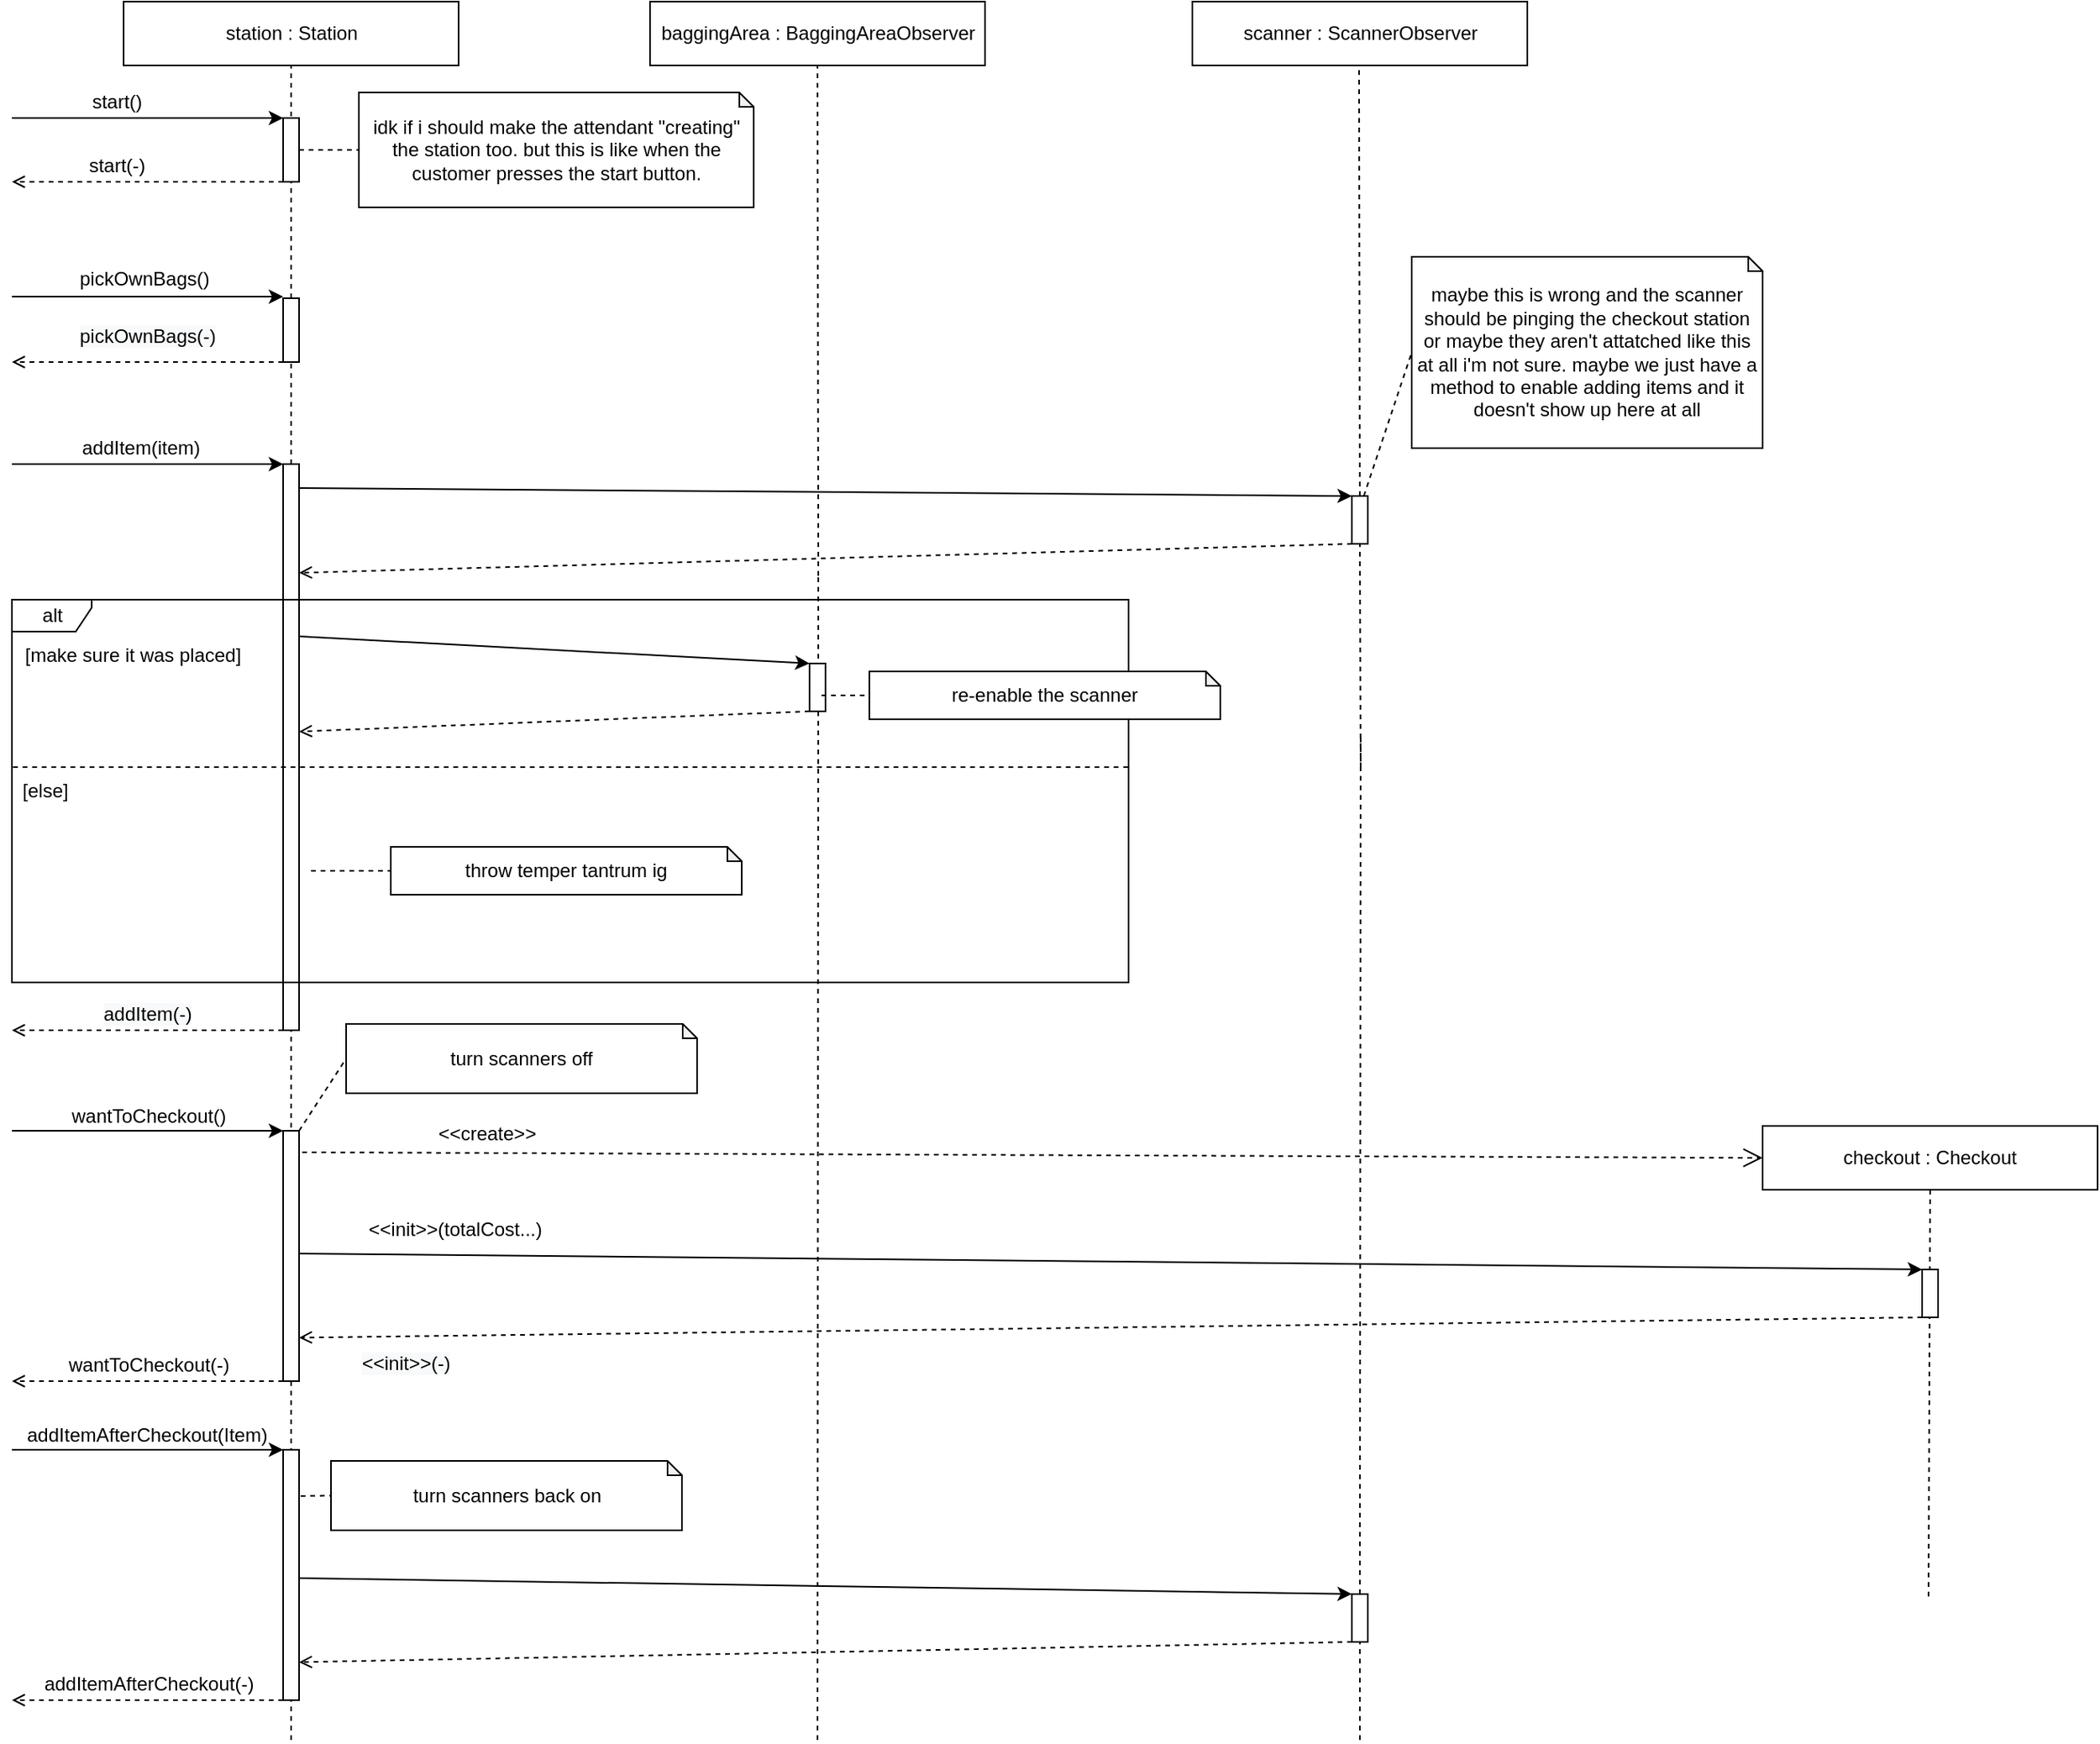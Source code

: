 <mxfile version="17.4.0" type="github">
  <diagram id="SzIIIwTz9_0IULNyHD_M" name="SeqMain">
    <mxGraphModel dx="1117" dy="669" grid="1" gridSize="10" guides="1" tooltips="1" connect="1" arrows="1" fold="1" page="1" pageScale="1" pageWidth="827" pageHeight="1169" math="0" shadow="0">
      <root>
        <mxCell id="0" />
        <mxCell id="1" parent="0" />
        <mxCell id="NJJAi4dCgEG1k59DRrJl-85" value="" style="endArrow=none;dashed=1;html=1;rounded=0;entryX=0.5;entryY=1;entryDx=0;entryDy=0;startArrow=none;" edge="1" parent="1" target="NJJAi4dCgEG1k59DRrJl-76">
          <mxGeometry width="50" height="50" relative="1" as="geometry">
            <mxPoint x="1334" y="1040" as="sourcePoint" />
            <mxPoint x="1334.29" y="80" as="targetPoint" />
          </mxGeometry>
        </mxCell>
        <mxCell id="NJJAi4dCgEG1k59DRrJl-1" value="station : Station" style="rounded=0;whiteSpace=wrap;html=1;" vertex="1" parent="1">
          <mxGeometry x="202.5" y="40" width="210" height="40" as="geometry" />
        </mxCell>
        <mxCell id="NJJAi4dCgEG1k59DRrJl-2" value="baggingArea : BaggingAreaObserver" style="rounded=0;whiteSpace=wrap;html=1;" vertex="1" parent="1">
          <mxGeometry x="532.5" y="40" width="210" height="40" as="geometry" />
        </mxCell>
        <mxCell id="NJJAi4dCgEG1k59DRrJl-3" value="" style="endArrow=none;dashed=1;html=1;rounded=0;entryX=0.5;entryY=1;entryDx=0;entryDy=0;startArrow=none;" edge="1" parent="1" source="NJJAi4dCgEG1k59DRrJl-71" target="NJJAi4dCgEG1k59DRrJl-1">
          <mxGeometry width="50" height="50" relative="1" as="geometry">
            <mxPoint x="307.5" y="410" as="sourcePoint" />
            <mxPoint x="482.5" y="170" as="targetPoint" />
          </mxGeometry>
        </mxCell>
        <mxCell id="NJJAi4dCgEG1k59DRrJl-4" value="" style="endArrow=none;dashed=1;html=1;rounded=0;entryX=0.5;entryY=1;entryDx=0;entryDy=0;startArrow=none;" edge="1" parent="1" target="NJJAi4dCgEG1k59DRrJl-2">
          <mxGeometry width="50" height="50" relative="1" as="geometry">
            <mxPoint x="638" y="400" as="sourcePoint" />
            <mxPoint x="637" y="120" as="targetPoint" />
          </mxGeometry>
        </mxCell>
        <mxCell id="NJJAi4dCgEG1k59DRrJl-5" value="" style="rounded=0;whiteSpace=wrap;html=1;" vertex="1" parent="1">
          <mxGeometry x="302.5" y="113" width="10" height="40" as="geometry" />
        </mxCell>
        <mxCell id="NJJAi4dCgEG1k59DRrJl-6" value="" style="endArrow=classic;html=1;rounded=0;entryX=0;entryY=0;entryDx=0;entryDy=0;" edge="1" parent="1" target="NJJAi4dCgEG1k59DRrJl-5">
          <mxGeometry width="50" height="50" relative="1" as="geometry">
            <mxPoint x="132.5" y="113" as="sourcePoint" />
            <mxPoint x="482.5" y="183" as="targetPoint" />
          </mxGeometry>
        </mxCell>
        <mxCell id="NJJAi4dCgEG1k59DRrJl-8" value="idk if i should make the attendant &quot;creating&quot; the station too. but this is like when the customer presses the start button." style="shape=note;whiteSpace=wrap;html=1;backgroundOutline=1;darkOpacity=0.05;size=9;" vertex="1" parent="1">
          <mxGeometry x="350" y="97" width="247.5" height="72" as="geometry" />
        </mxCell>
        <mxCell id="NJJAi4dCgEG1k59DRrJl-9" value="" style="endArrow=none;dashed=1;html=1;rounded=0;entryX=0;entryY=0.5;entryDx=0;entryDy=0;entryPerimeter=0;" edge="1" parent="1" target="NJJAi4dCgEG1k59DRrJl-8">
          <mxGeometry width="50" height="50" relative="1" as="geometry">
            <mxPoint x="312.5" y="133" as="sourcePoint" />
            <mxPoint x="482.5" y="198" as="targetPoint" />
          </mxGeometry>
        </mxCell>
        <mxCell id="NJJAi4dCgEG1k59DRrJl-10" value="" style="endArrow=open;html=1;rounded=0;exitX=0;exitY=1;exitDx=0;exitDy=0;dashed=1;endFill=0;" edge="1" parent="1" source="NJJAi4dCgEG1k59DRrJl-5">
          <mxGeometry width="50" height="50" relative="1" as="geometry">
            <mxPoint x="432.5" y="233" as="sourcePoint" />
            <mxPoint x="132.5" y="153" as="targetPoint" />
          </mxGeometry>
        </mxCell>
        <mxCell id="NJJAi4dCgEG1k59DRrJl-12" value="" style="rounded=0;whiteSpace=wrap;html=1;" vertex="1" parent="1">
          <mxGeometry x="302.5" y="330" width="10" height="355" as="geometry" />
        </mxCell>
        <mxCell id="NJJAi4dCgEG1k59DRrJl-13" value="" style="endArrow=none;dashed=1;html=1;rounded=0;entryX=0.5;entryY=1;entryDx=0;entryDy=0;" edge="1" parent="1" target="NJJAi4dCgEG1k59DRrJl-12">
          <mxGeometry width="50" height="50" relative="1" as="geometry">
            <mxPoint x="307.5" y="1130" as="sourcePoint" />
            <mxPoint x="307.5" y="80" as="targetPoint" />
          </mxGeometry>
        </mxCell>
        <mxCell id="NJJAi4dCgEG1k59DRrJl-14" value="" style="endArrow=classic;html=1;rounded=0;" edge="1" parent="1">
          <mxGeometry width="50" height="50" relative="1" as="geometry">
            <mxPoint x="132.5" y="330" as="sourcePoint" />
            <mxPoint x="302.5" y="330" as="targetPoint" />
          </mxGeometry>
        </mxCell>
        <mxCell id="NJJAi4dCgEG1k59DRrJl-16" value="" style="endArrow=none;dashed=1;html=1;rounded=0;" edge="1" parent="1">
          <mxGeometry width="50" height="50" relative="1" as="geometry">
            <mxPoint x="637.5" y="1130" as="sourcePoint" />
            <mxPoint x="638" y="400" as="targetPoint" />
          </mxGeometry>
        </mxCell>
        <mxCell id="NJJAi4dCgEG1k59DRrJl-17" value="addItem(item)" style="text;html=1;align=center;verticalAlign=middle;resizable=0;points=[];autosize=1;strokeColor=none;fillColor=none;" vertex="1" parent="1">
          <mxGeometry x="167.5" y="310" width="90" height="20" as="geometry" />
        </mxCell>
        <mxCell id="NJJAi4dCgEG1k59DRrJl-18" value="" style="endArrow=classic;html=1;rounded=0;entryX=0;entryY=0;entryDx=0;entryDy=0;" edge="1" parent="1" target="NJJAi4dCgEG1k59DRrJl-15">
          <mxGeometry width="50" height="50" relative="1" as="geometry">
            <mxPoint x="312.5" y="345" as="sourcePoint" />
            <mxPoint x="632.5" y="350" as="targetPoint" />
          </mxGeometry>
        </mxCell>
        <mxCell id="NJJAi4dCgEG1k59DRrJl-20" value="" style="endArrow=open;html=1;rounded=0;exitX=0;exitY=1;exitDx=0;exitDy=0;dashed=1;endFill=0;entryX=1;entryY=0.192;entryDx=0;entryDy=0;entryPerimeter=0;" edge="1" parent="1" source="NJJAi4dCgEG1k59DRrJl-15" target="NJJAi4dCgEG1k59DRrJl-12">
          <mxGeometry width="50" height="50" relative="1" as="geometry">
            <mxPoint x="612.5" y="395" as="sourcePoint" />
            <mxPoint x="462.5" y="395" as="targetPoint" />
          </mxGeometry>
        </mxCell>
        <mxCell id="NJJAi4dCgEG1k59DRrJl-22" value="alt" style="shape=umlFrame;whiteSpace=wrap;html=1;width=50;height=20;" vertex="1" parent="1">
          <mxGeometry x="132.5" y="415" width="700" height="240" as="geometry" />
        </mxCell>
        <mxCell id="NJJAi4dCgEG1k59DRrJl-23" value="[make sure it was placed]" style="text;html=1;align=center;verticalAlign=middle;resizable=0;points=[];autosize=1;strokeColor=none;fillColor=none;" vertex="1" parent="1">
          <mxGeometry x="132.5" y="440" width="150" height="20" as="geometry" />
        </mxCell>
        <mxCell id="NJJAi4dCgEG1k59DRrJl-24" value="" style="endArrow=none;dashed=1;html=1;dashPattern=1 3;strokeWidth=2;rounded=0;" edge="1" parent="1" source="NJJAi4dCgEG1k59DRrJl-22">
          <mxGeometry width="50" height="50" relative="1" as="geometry">
            <mxPoint x="412.5" y="465" as="sourcePoint" />
            <mxPoint x="462.5" y="415" as="targetPoint" />
          </mxGeometry>
        </mxCell>
        <mxCell id="NJJAi4dCgEG1k59DRrJl-25" value="" style="endArrow=none;dashed=1;html=1;rounded=0;entryX=1.001;entryY=0.5;entryDx=0;entryDy=0;entryPerimeter=0;exitX=0.001;exitY=0.5;exitDx=0;exitDy=0;exitPerimeter=0;" edge="1" parent="1">
          <mxGeometry width="50" height="50" relative="1" as="geometry">
            <mxPoint x="133.2" y="520" as="sourcePoint" />
            <mxPoint x="833.2" y="520" as="targetPoint" />
          </mxGeometry>
        </mxCell>
        <mxCell id="NJJAi4dCgEG1k59DRrJl-26" value="" style="endArrow=classic;html=1;rounded=0;entryX=0;entryY=0;entryDx=0;entryDy=0;" edge="1" parent="1" target="NJJAi4dCgEG1k59DRrJl-34">
          <mxGeometry width="50" height="50" relative="1" as="geometry">
            <mxPoint x="312.5" y="438" as="sourcePoint" />
            <mxPoint x="977.5" y="455" as="targetPoint" />
          </mxGeometry>
        </mxCell>
        <mxCell id="NJJAi4dCgEG1k59DRrJl-27" value="scanner : ScannerObserver" style="rounded=0;whiteSpace=wrap;html=1;" vertex="1" parent="1">
          <mxGeometry x="872.5" y="40" width="210" height="40" as="geometry" />
        </mxCell>
        <mxCell id="NJJAi4dCgEG1k59DRrJl-28" value="" style="endArrow=none;dashed=1;html=1;rounded=0;entryX=0.5;entryY=1;entryDx=0;entryDy=0;startArrow=none;" edge="1" parent="1" source="NJJAi4dCgEG1k59DRrJl-15">
          <mxGeometry width="50" height="50" relative="1" as="geometry">
            <mxPoint x="977" y="430" as="sourcePoint" />
            <mxPoint x="977.0" y="80" as="targetPoint" />
          </mxGeometry>
        </mxCell>
        <mxCell id="NJJAi4dCgEG1k59DRrJl-29" value="" style="endArrow=open;html=1;rounded=0;dashed=1;endFill=0;entryX=1;entryY=0.222;entryDx=0;entryDy=0;entryPerimeter=0;exitX=0;exitY=1;exitDx=0;exitDy=0;" edge="1" parent="1" source="NJJAi4dCgEG1k59DRrJl-34">
          <mxGeometry width="50" height="50" relative="1" as="geometry">
            <mxPoint x="972.5" y="485" as="sourcePoint" />
            <mxPoint x="312.5" y="497.71" as="targetPoint" />
          </mxGeometry>
        </mxCell>
        <mxCell id="NJJAi4dCgEG1k59DRrJl-34" value="" style="rounded=0;whiteSpace=wrap;html=1;" vertex="1" parent="1">
          <mxGeometry x="632.5" y="455" width="10" height="30" as="geometry" />
        </mxCell>
        <mxCell id="NJJAi4dCgEG1k59DRrJl-35" value="" style="endArrow=none;dashed=1;html=1;rounded=0;startArrow=none;" edge="1" parent="1" source="NJJAi4dCgEG1k59DRrJl-65">
          <mxGeometry width="50" height="50" relative="1" as="geometry">
            <mxPoint x="977.5" y="1130" as="sourcePoint" />
            <mxPoint x="978" y="500" as="targetPoint" />
          </mxGeometry>
        </mxCell>
        <mxCell id="NJJAi4dCgEG1k59DRrJl-39" value="" style="rounded=0;whiteSpace=wrap;html=1;" vertex="1" parent="1">
          <mxGeometry x="302.5" y="748" width="10" height="157" as="geometry" />
        </mxCell>
        <mxCell id="NJJAi4dCgEG1k59DRrJl-40" value="" style="endArrow=open;html=1;rounded=0;exitX=0;exitY=1;exitDx=0;exitDy=0;dashed=1;endFill=0;" edge="1" parent="1">
          <mxGeometry width="50" height="50" relative="1" as="geometry">
            <mxPoint x="302.5" y="685" as="sourcePoint" />
            <mxPoint x="132.5" y="685" as="targetPoint" />
          </mxGeometry>
        </mxCell>
        <mxCell id="NJJAi4dCgEG1k59DRrJl-41" value="&lt;span style=&quot;color: rgb(0 , 0 , 0) ; font-family: &amp;#34;helvetica&amp;#34; ; font-size: 12px ; font-style: normal ; font-weight: 400 ; letter-spacing: normal ; text-align: center ; text-indent: 0px ; text-transform: none ; word-spacing: 0px ; background-color: rgb(248 , 249 , 250) ; display: inline ; float: none&quot;&gt;addItem(-)&lt;/span&gt;" style="text;whiteSpace=wrap;html=1;" vertex="1" parent="1">
          <mxGeometry x="187.5" y="661" width="50" height="20" as="geometry" />
        </mxCell>
        <mxCell id="NJJAi4dCgEG1k59DRrJl-42" value="" style="endArrow=classic;html=1;rounded=0;" edge="1" parent="1">
          <mxGeometry width="50" height="50" relative="1" as="geometry">
            <mxPoint x="132.5" y="748" as="sourcePoint" />
            <mxPoint x="302.5" y="748" as="targetPoint" />
          </mxGeometry>
        </mxCell>
        <mxCell id="NJJAi4dCgEG1k59DRrJl-43" value="wantToCheckout()" style="text;whiteSpace=wrap;html=1;" vertex="1" parent="1">
          <mxGeometry x="167.5" y="725" width="90" height="20" as="geometry" />
        </mxCell>
        <mxCell id="NJJAi4dCgEG1k59DRrJl-44" value="" style="endArrow=open;html=1;rounded=0;exitX=0;exitY=1;exitDx=0;exitDy=0;dashed=1;endFill=0;" edge="1" parent="1">
          <mxGeometry width="50" height="50" relative="1" as="geometry">
            <mxPoint x="302.5" y="905" as="sourcePoint" />
            <mxPoint x="132.5" y="905" as="targetPoint" />
          </mxGeometry>
        </mxCell>
        <mxCell id="NJJAi4dCgEG1k59DRrJl-45" value="&lt;span style=&quot;text-align: left&quot;&gt;wantToCheckout(-)&lt;/span&gt;" style="text;html=1;align=center;verticalAlign=middle;resizable=0;points=[];autosize=1;strokeColor=none;fillColor=none;" vertex="1" parent="1">
          <mxGeometry x="157.5" y="885" width="120" height="20" as="geometry" />
        </mxCell>
        <mxCell id="NJJAi4dCgEG1k59DRrJl-47" value="" style="endArrow=open;dashed=1;html=1;rounded=0;entryX=0;entryY=0.5;entryDx=0;entryDy=0;exitX=1.193;exitY=0.086;exitDx=0;exitDy=0;exitPerimeter=0;endFill=0;startSize=9;endSize=10;" edge="1" parent="1" source="NJJAi4dCgEG1k59DRrJl-39" target="NJJAi4dCgEG1k59DRrJl-76">
          <mxGeometry width="50" height="50" relative="1" as="geometry">
            <mxPoint x="312.5" y="785" as="sourcePoint" />
            <mxPoint x="332.5" y="780" as="targetPoint" />
          </mxGeometry>
        </mxCell>
        <mxCell id="NJJAi4dCgEG1k59DRrJl-49" value="" style="endArrow=classic;html=1;rounded=0;entryX=0;entryY=0;entryDx=0;entryDy=0;" edge="1" parent="1" target="NJJAi4dCgEG1k59DRrJl-50">
          <mxGeometry width="50" height="50" relative="1" as="geometry">
            <mxPoint x="312.5" y="825" as="sourcePoint" />
            <mxPoint x="632.5" y="835" as="targetPoint" />
          </mxGeometry>
        </mxCell>
        <mxCell id="NJJAi4dCgEG1k59DRrJl-51" value="" style="endArrow=open;html=1;rounded=0;exitX=0;exitY=1;exitDx=0;exitDy=0;dashed=1;endFill=0;entryX=1;entryY=0.222;entryDx=0;entryDy=0;entryPerimeter=0;" edge="1" parent="1" source="NJJAi4dCgEG1k59DRrJl-50">
          <mxGeometry width="50" height="50" relative="1" as="geometry">
            <mxPoint x="632.5" y="865" as="sourcePoint" />
            <mxPoint x="312.5" y="877.71" as="targetPoint" />
          </mxGeometry>
        </mxCell>
        <mxCell id="NJJAi4dCgEG1k59DRrJl-53" value="re-enable the scanner" style="shape=note;whiteSpace=wrap;html=1;backgroundOutline=1;darkOpacity=0.05;size=9;" vertex="1" parent="1">
          <mxGeometry x="670" y="460" width="220" height="30" as="geometry" />
        </mxCell>
        <mxCell id="NJJAi4dCgEG1k59DRrJl-54" value="" style="endArrow=none;dashed=1;html=1;rounded=0;entryX=0;entryY=0.5;entryDx=0;entryDy=0;entryPerimeter=0;" edge="1" parent="1" target="NJJAi4dCgEG1k59DRrJl-53">
          <mxGeometry width="50" height="50" relative="1" as="geometry">
            <mxPoint x="640" y="475" as="sourcePoint" />
            <mxPoint x="482.5" y="619" as="targetPoint" />
          </mxGeometry>
        </mxCell>
        <mxCell id="NJJAi4dCgEG1k59DRrJl-55" value="[else]" style="text;html=1;align=center;verticalAlign=middle;resizable=0;points=[];autosize=1;strokeColor=none;fillColor=none;" vertex="1" parent="1">
          <mxGeometry x="132.5" y="525" width="40" height="20" as="geometry" />
        </mxCell>
        <mxCell id="NJJAi4dCgEG1k59DRrJl-56" value="" style="rounded=0;whiteSpace=wrap;html=1;" vertex="1" parent="1">
          <mxGeometry x="302.5" y="948" width="10" height="157" as="geometry" />
        </mxCell>
        <mxCell id="NJJAi4dCgEG1k59DRrJl-57" value="" style="endArrow=classic;html=1;rounded=0;" edge="1" parent="1">
          <mxGeometry width="50" height="50" relative="1" as="geometry">
            <mxPoint x="132.5" y="948" as="sourcePoint" />
            <mxPoint x="302.5" y="948" as="targetPoint" />
          </mxGeometry>
        </mxCell>
        <mxCell id="NJJAi4dCgEG1k59DRrJl-58" value="addItemAfterCheckout(Item)" style="text;whiteSpace=wrap;html=1;" vertex="1" parent="1">
          <mxGeometry x="140" y="925" width="155" height="20" as="geometry" />
        </mxCell>
        <mxCell id="NJJAi4dCgEG1k59DRrJl-59" value="" style="endArrow=open;html=1;rounded=0;exitX=0;exitY=1;exitDx=0;exitDy=0;dashed=1;endFill=0;" edge="1" parent="1">
          <mxGeometry width="50" height="50" relative="1" as="geometry">
            <mxPoint x="302.5" y="1105" as="sourcePoint" />
            <mxPoint x="132.5" y="1105" as="targetPoint" />
          </mxGeometry>
        </mxCell>
        <mxCell id="NJJAi4dCgEG1k59DRrJl-60" value="&lt;span style=&quot;text-align: left&quot;&gt;addItemAfterCheckout(-)&lt;/span&gt;" style="text;html=1;align=center;verticalAlign=middle;resizable=0;points=[];autosize=1;strokeColor=none;fillColor=none;" vertex="1" parent="1">
          <mxGeometry x="142.5" y="1085" width="150" height="20" as="geometry" />
        </mxCell>
        <mxCell id="NJJAi4dCgEG1k59DRrJl-61" value="turn scanners back on" style="shape=note;whiteSpace=wrap;html=1;backgroundOutline=1;darkOpacity=0.05;size=9;" vertex="1" parent="1">
          <mxGeometry x="332.5" y="955" width="220" height="43.5" as="geometry" />
        </mxCell>
        <mxCell id="NJJAi4dCgEG1k59DRrJl-62" value="" style="endArrow=none;dashed=1;html=1;rounded=0;entryX=0;entryY=0.5;entryDx=0;entryDy=0;entryPerimeter=0;" edge="1" parent="1" target="NJJAi4dCgEG1k59DRrJl-61">
          <mxGeometry width="50" height="50" relative="1" as="geometry">
            <mxPoint x="313.5" y="977" as="sourcePoint" />
            <mxPoint x="482.5" y="1048.5" as="targetPoint" />
          </mxGeometry>
        </mxCell>
        <mxCell id="NJJAi4dCgEG1k59DRrJl-64" value="" style="endArrow=classic;html=1;rounded=0;entryX=0;entryY=0;entryDx=0;entryDy=0;" edge="1" parent="1" target="NJJAi4dCgEG1k59DRrJl-65">
          <mxGeometry width="50" height="50" relative="1" as="geometry">
            <mxPoint x="312.5" y="1028.5" as="sourcePoint" />
            <mxPoint x="632.5" y="1038.5" as="targetPoint" />
          </mxGeometry>
        </mxCell>
        <mxCell id="NJJAi4dCgEG1k59DRrJl-66" value="" style="endArrow=open;html=1;rounded=0;exitX=0;exitY=1;exitDx=0;exitDy=0;dashed=1;endFill=0;entryX=1;entryY=0.222;entryDx=0;entryDy=0;entryPerimeter=0;" edge="1" parent="1" source="NJJAi4dCgEG1k59DRrJl-65">
          <mxGeometry width="50" height="50" relative="1" as="geometry">
            <mxPoint x="632.5" y="1068.5" as="sourcePoint" />
            <mxPoint x="312.5" y="1081.21" as="targetPoint" />
          </mxGeometry>
        </mxCell>
        <mxCell id="NJJAi4dCgEG1k59DRrJl-68" value="pickOwnBags()" style="text;whiteSpace=wrap;html=1;" vertex="1" parent="1">
          <mxGeometry x="172.5" y="200" width="70" height="20" as="geometry" />
        </mxCell>
        <mxCell id="NJJAi4dCgEG1k59DRrJl-69" value="" style="endArrow=classic;html=1;rounded=0;" edge="1" parent="1">
          <mxGeometry width="50" height="50" relative="1" as="geometry">
            <mxPoint x="132.5" y="225" as="sourcePoint" />
            <mxPoint x="302.5" y="225" as="targetPoint" />
          </mxGeometry>
        </mxCell>
        <mxCell id="NJJAi4dCgEG1k59DRrJl-70" value="" style="endArrow=open;html=1;rounded=0;exitX=0;exitY=1;exitDx=0;exitDy=0;dashed=1;endFill=0;" edge="1" parent="1">
          <mxGeometry width="50" height="50" relative="1" as="geometry">
            <mxPoint x="302.5" y="266.0" as="sourcePoint" />
            <mxPoint x="132.5" y="266.0" as="targetPoint" />
          </mxGeometry>
        </mxCell>
        <mxCell id="NJJAi4dCgEG1k59DRrJl-71" value="" style="rounded=0;whiteSpace=wrap;html=1;" vertex="1" parent="1">
          <mxGeometry x="302.5" y="226" width="10" height="40" as="geometry" />
        </mxCell>
        <mxCell id="NJJAi4dCgEG1k59DRrJl-72" value="" style="endArrow=none;dashed=1;html=1;rounded=0;entryX=0.5;entryY=1;entryDx=0;entryDy=0;startArrow=none;" edge="1" parent="1" source="NJJAi4dCgEG1k59DRrJl-12" target="NJJAi4dCgEG1k59DRrJl-71">
          <mxGeometry width="50" height="50" relative="1" as="geometry">
            <mxPoint x="307.5" y="330" as="sourcePoint" />
            <mxPoint x="307.5" y="80" as="targetPoint" />
          </mxGeometry>
        </mxCell>
        <mxCell id="NJJAi4dCgEG1k59DRrJl-73" value="&lt;span style=&quot;color: rgb(0 , 0 , 0) ; font-family: &amp;#34;helvetica&amp;#34; ; font-size: 12px ; font-style: normal ; font-weight: 400 ; letter-spacing: normal ; text-align: center ; text-indent: 0px ; text-transform: none ; word-spacing: 0px ; background-color: rgb(248 , 249 , 250) ; display: inline ; float: none&quot;&gt;&lt;span style=&quot;font-family: &amp;#34;helvetica&amp;#34; ; text-align: left&quot;&gt;pickOwnBags(-)&lt;/span&gt;&lt;/span&gt;" style="text;whiteSpace=wrap;html=1;" vertex="1" parent="1">
          <mxGeometry x="172.5" y="236" width="115" height="30" as="geometry" />
        </mxCell>
        <mxCell id="NJJAi4dCgEG1k59DRrJl-76" value="checkout : Checkout" style="rounded=0;whiteSpace=wrap;html=1;" vertex="1" parent="1">
          <mxGeometry x="1230" y="745" width="210" height="40" as="geometry" />
        </mxCell>
        <mxCell id="NJJAi4dCgEG1k59DRrJl-15" value="" style="rounded=0;whiteSpace=wrap;html=1;" vertex="1" parent="1">
          <mxGeometry x="972.5" y="350" width="10" height="30" as="geometry" />
        </mxCell>
        <mxCell id="NJJAi4dCgEG1k59DRrJl-79" value="" style="endArrow=none;dashed=1;html=1;rounded=0;entryX=0.5;entryY=1;entryDx=0;entryDy=0;startArrow=none;" edge="1" parent="1" target="NJJAi4dCgEG1k59DRrJl-15">
          <mxGeometry width="50" height="50" relative="1" as="geometry">
            <mxPoint x="978" y="520" as="sourcePoint" />
            <mxPoint x="977.0" y="80" as="targetPoint" />
          </mxGeometry>
        </mxCell>
        <mxCell id="NJJAi4dCgEG1k59DRrJl-80" value="start()" style="text;html=1;align=center;verticalAlign=middle;resizable=0;points=[];autosize=1;strokeColor=none;fillColor=none;" vertex="1" parent="1">
          <mxGeometry x="172.5" y="93" width="50" height="20" as="geometry" />
        </mxCell>
        <mxCell id="NJJAi4dCgEG1k59DRrJl-81" value="start(-)" style="text;html=1;align=center;verticalAlign=middle;resizable=0;points=[];autosize=1;strokeColor=none;fillColor=none;" vertex="1" parent="1">
          <mxGeometry x="172.5" y="133" width="50" height="20" as="geometry" />
        </mxCell>
        <mxCell id="NJJAi4dCgEG1k59DRrJl-83" value="throw temper tantrum ig" style="shape=note;whiteSpace=wrap;html=1;backgroundOutline=1;darkOpacity=0.05;size=9;" vertex="1" parent="1">
          <mxGeometry x="370" y="570" width="220" height="30" as="geometry" />
        </mxCell>
        <mxCell id="NJJAi4dCgEG1k59DRrJl-84" value="" style="endArrow=none;dashed=1;html=1;rounded=0;entryX=0;entryY=0.5;entryDx=0;entryDy=0;entryPerimeter=0;" edge="1" parent="1" target="NJJAi4dCgEG1k59DRrJl-83">
          <mxGeometry width="50" height="50" relative="1" as="geometry">
            <mxPoint x="320" y="585" as="sourcePoint" />
            <mxPoint x="680" y="485" as="targetPoint" />
          </mxGeometry>
        </mxCell>
        <mxCell id="NJJAi4dCgEG1k59DRrJl-50" value="" style="rounded=0;whiteSpace=wrap;html=1;" vertex="1" parent="1">
          <mxGeometry x="1330" y="835" width="10" height="30" as="geometry" />
        </mxCell>
        <mxCell id="NJJAi4dCgEG1k59DRrJl-89" value="&amp;lt;&amp;lt;create&amp;gt;&amp;gt;" style="text;html=1;align=center;verticalAlign=middle;resizable=0;points=[];autosize=1;strokeColor=none;fillColor=none;" vertex="1" parent="1">
          <mxGeometry x="390" y="740" width="80" height="20" as="geometry" />
        </mxCell>
        <mxCell id="NJJAi4dCgEG1k59DRrJl-91" value="&amp;lt;&amp;lt;init&amp;gt;&amp;gt;(totalCost...)" style="text;html=1;align=center;verticalAlign=middle;resizable=0;points=[];autosize=1;strokeColor=none;fillColor=none;" vertex="1" parent="1">
          <mxGeometry x="350" y="800" width="120" height="20" as="geometry" />
        </mxCell>
        <mxCell id="NJJAi4dCgEG1k59DRrJl-92" value="&lt;span style=&quot;color: rgb(0 , 0 , 0) ; font-family: &amp;#34;helvetica&amp;#34; ; font-size: 12px ; font-style: normal ; font-weight: 400 ; letter-spacing: normal ; text-align: center ; text-indent: 0px ; text-transform: none ; word-spacing: 0px ; background-color: rgb(248 , 249 , 250) ; display: inline ; float: none&quot;&gt;&amp;lt;&amp;lt;init&amp;gt;&amp;gt;(-)&lt;/span&gt;" style="text;whiteSpace=wrap;html=1;" vertex="1" parent="1">
          <mxGeometry x="350" y="880" width="130" height="30" as="geometry" />
        </mxCell>
        <mxCell id="NJJAi4dCgEG1k59DRrJl-65" value="" style="rounded=0;whiteSpace=wrap;html=1;" vertex="1" parent="1">
          <mxGeometry x="972.5" y="1038.5" width="10" height="30" as="geometry" />
        </mxCell>
        <mxCell id="NJJAi4dCgEG1k59DRrJl-93" value="" style="endArrow=none;dashed=1;html=1;rounded=0;startArrow=none;" edge="1" parent="1" target="NJJAi4dCgEG1k59DRrJl-65">
          <mxGeometry width="50" height="50" relative="1" as="geometry">
            <mxPoint x="977.5" y="1130" as="sourcePoint" />
            <mxPoint x="978" y="500" as="targetPoint" />
          </mxGeometry>
        </mxCell>
        <mxCell id="NJJAi4dCgEG1k59DRrJl-94" value="turn scanners off" style="shape=note;whiteSpace=wrap;html=1;backgroundOutline=1;darkOpacity=0.05;size=9;" vertex="1" parent="1">
          <mxGeometry x="342" y="681" width="220" height="43.5" as="geometry" />
        </mxCell>
        <mxCell id="NJJAi4dCgEG1k59DRrJl-95" value="" style="endArrow=none;dashed=1;html=1;rounded=0;entryX=0;entryY=0.5;entryDx=0;entryDy=0;entryPerimeter=0;exitX=1;exitY=0;exitDx=0;exitDy=0;" edge="1" parent="1" target="NJJAi4dCgEG1k59DRrJl-94" source="NJJAi4dCgEG1k59DRrJl-39">
          <mxGeometry width="50" height="50" relative="1" as="geometry">
            <mxPoint x="323" y="703.0" as="sourcePoint" />
            <mxPoint x="492" y="774.5" as="targetPoint" />
          </mxGeometry>
        </mxCell>
        <mxCell id="NJJAi4dCgEG1k59DRrJl-96" value="maybe this is wrong and the scanner should be pinging the checkout station or maybe they aren&#39;t attatched like this at all i&#39;m not sure. maybe we just have a method to enable adding items and it doesn&#39;t show up here at all" style="shape=note;whiteSpace=wrap;html=1;backgroundOutline=1;darkOpacity=0.05;size=9;" vertex="1" parent="1">
          <mxGeometry x="1010" y="200" width="220" height="120" as="geometry" />
        </mxCell>
        <mxCell id="NJJAi4dCgEG1k59DRrJl-97" value="" style="endArrow=none;dashed=1;html=1;rounded=0;entryX=0;entryY=0.5;entryDx=0;entryDy=0;entryPerimeter=0;exitX=0.75;exitY=0;exitDx=0;exitDy=0;" edge="1" parent="1" source="NJJAi4dCgEG1k59DRrJl-15" target="NJJAi4dCgEG1k59DRrJl-96">
          <mxGeometry width="50" height="50" relative="1" as="geometry">
            <mxPoint x="330" y="595" as="sourcePoint" />
            <mxPoint x="380" y="595" as="targetPoint" />
          </mxGeometry>
        </mxCell>
      </root>
    </mxGraphModel>
  </diagram>
</mxfile>
